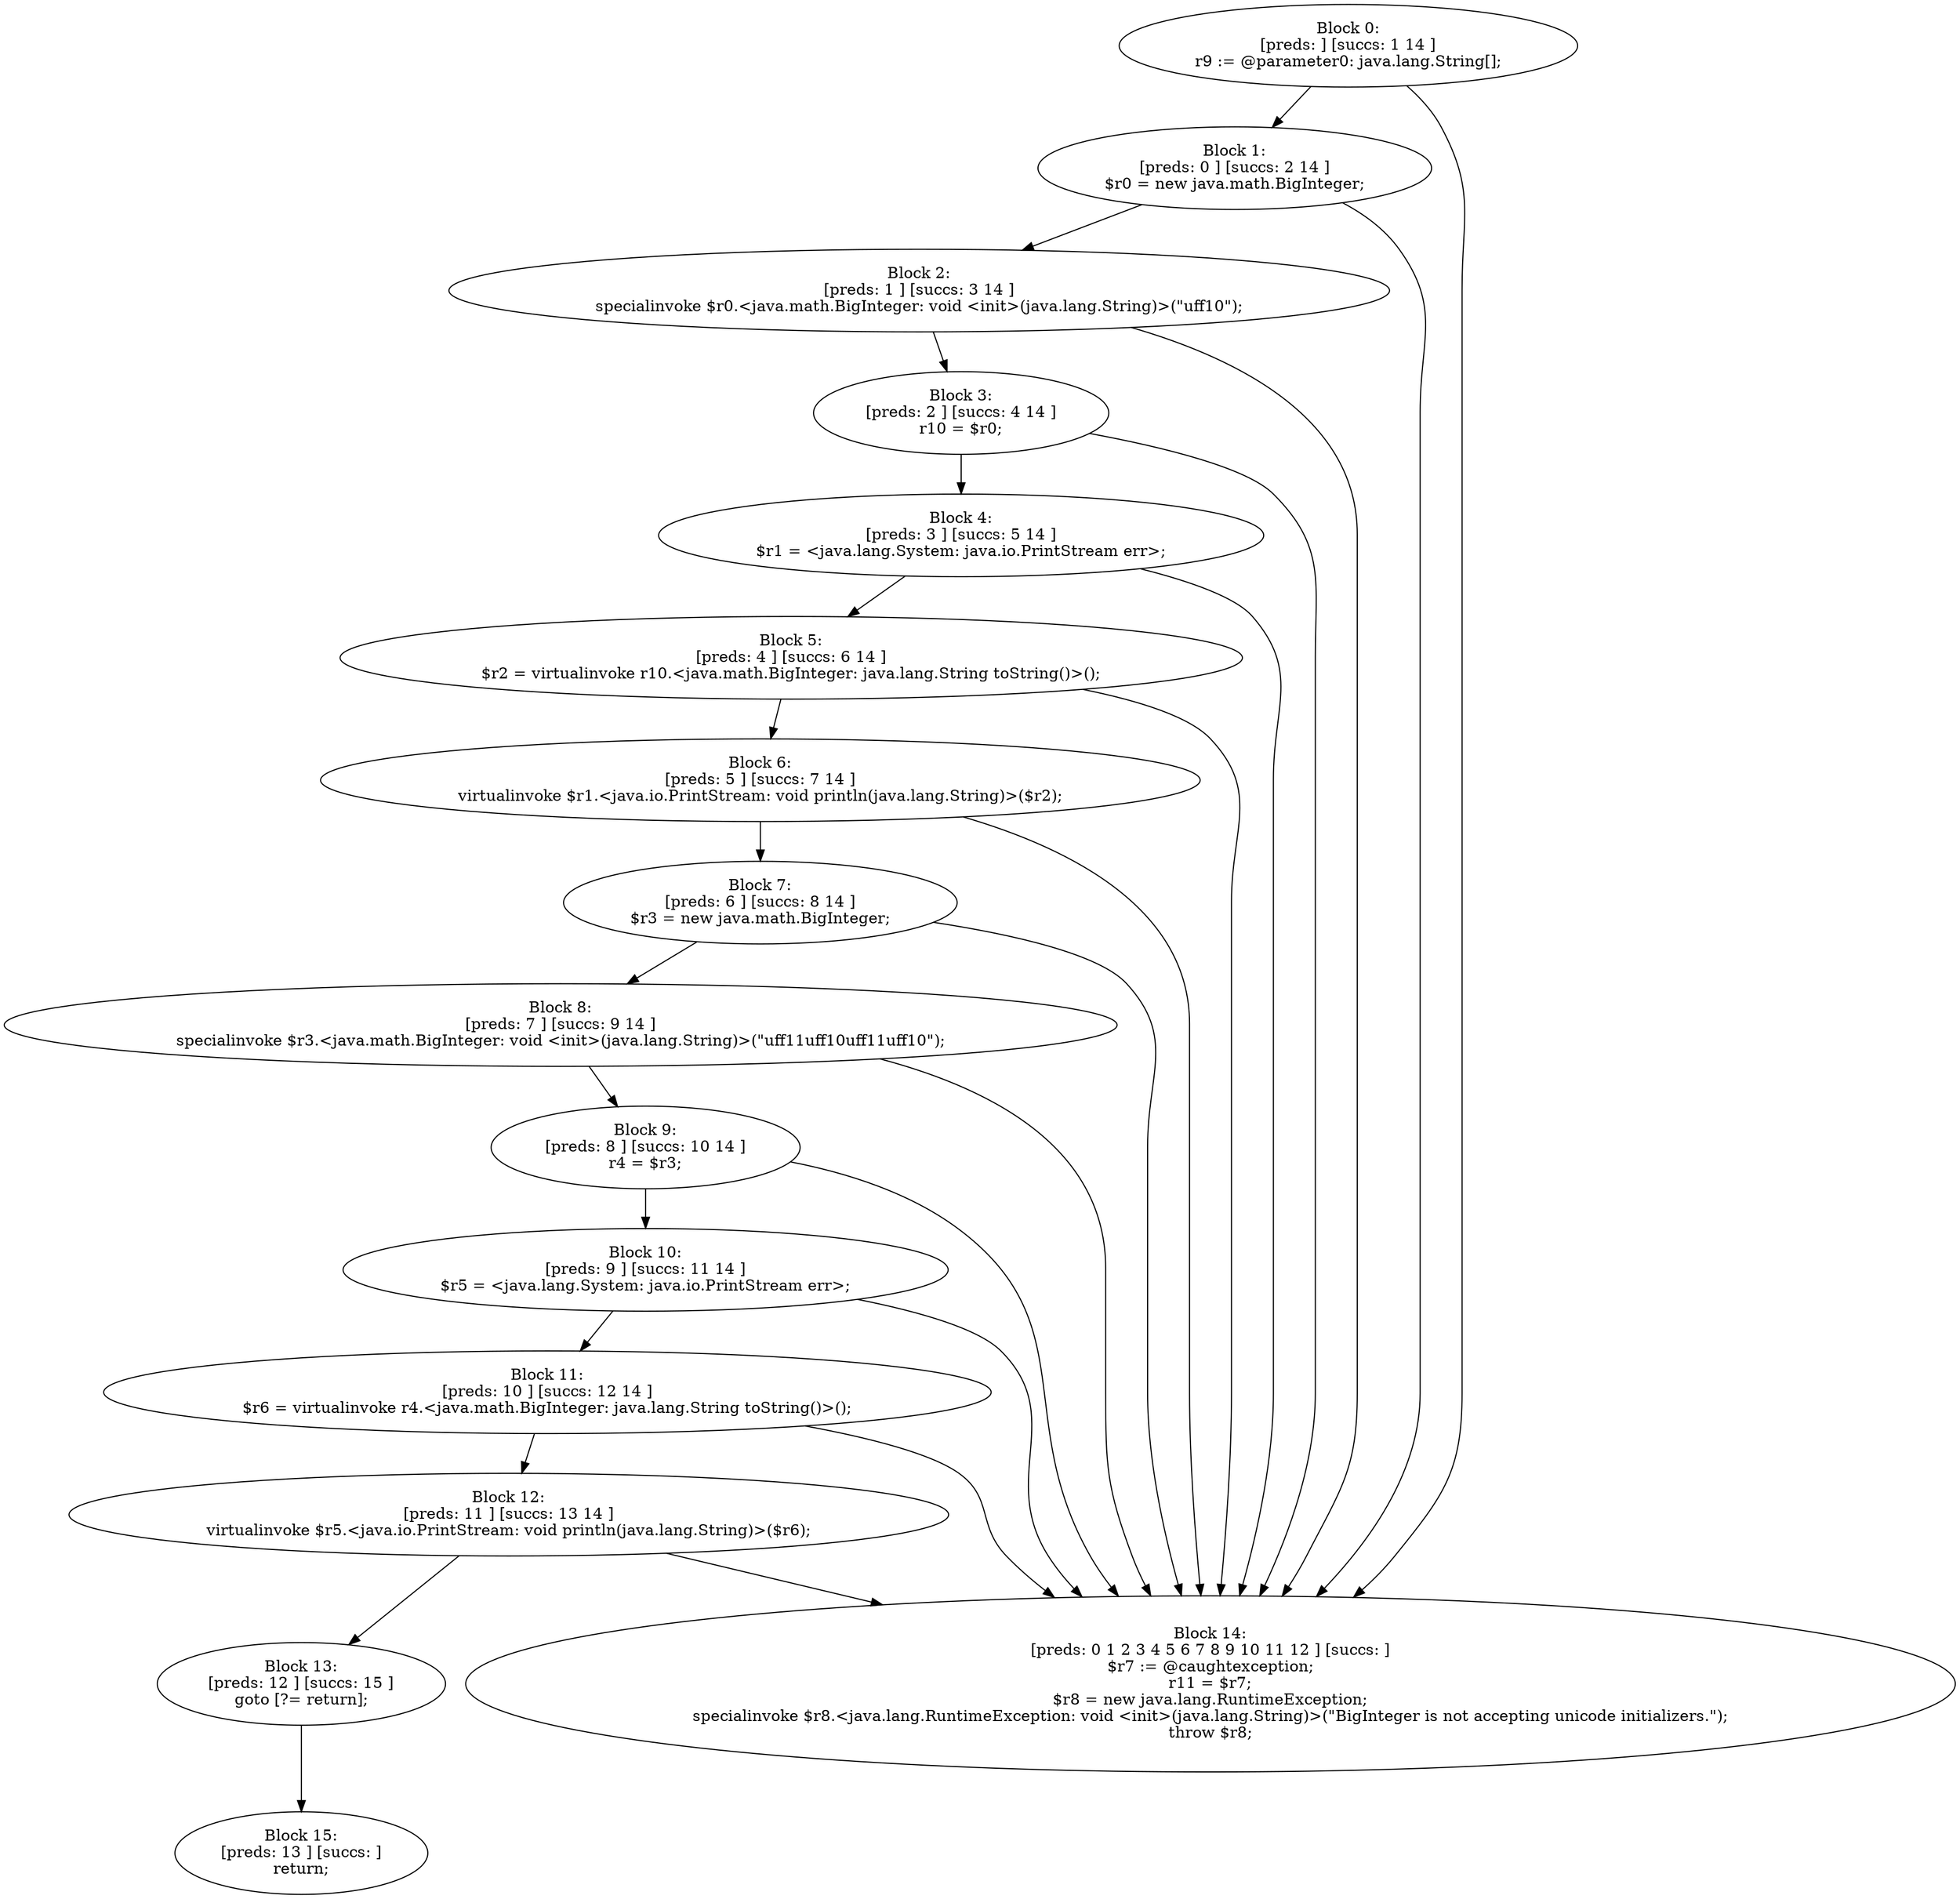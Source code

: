 digraph "unitGraph" {
    "Block 0:
[preds: ] [succs: 1 14 ]
r9 := @parameter0: java.lang.String[];
"
    "Block 1:
[preds: 0 ] [succs: 2 14 ]
$r0 = new java.math.BigInteger;
"
    "Block 2:
[preds: 1 ] [succs: 3 14 ]
specialinvoke $r0.<java.math.BigInteger: void <init>(java.lang.String)>(\"\uff10\");
"
    "Block 3:
[preds: 2 ] [succs: 4 14 ]
r10 = $r0;
"
    "Block 4:
[preds: 3 ] [succs: 5 14 ]
$r1 = <java.lang.System: java.io.PrintStream err>;
"
    "Block 5:
[preds: 4 ] [succs: 6 14 ]
$r2 = virtualinvoke r10.<java.math.BigInteger: java.lang.String toString()>();
"
    "Block 6:
[preds: 5 ] [succs: 7 14 ]
virtualinvoke $r1.<java.io.PrintStream: void println(java.lang.String)>($r2);
"
    "Block 7:
[preds: 6 ] [succs: 8 14 ]
$r3 = new java.math.BigInteger;
"
    "Block 8:
[preds: 7 ] [succs: 9 14 ]
specialinvoke $r3.<java.math.BigInteger: void <init>(java.lang.String)>(\"\uff11\uff10\uff11\uff10\");
"
    "Block 9:
[preds: 8 ] [succs: 10 14 ]
r4 = $r3;
"
    "Block 10:
[preds: 9 ] [succs: 11 14 ]
$r5 = <java.lang.System: java.io.PrintStream err>;
"
    "Block 11:
[preds: 10 ] [succs: 12 14 ]
$r6 = virtualinvoke r4.<java.math.BigInteger: java.lang.String toString()>();
"
    "Block 12:
[preds: 11 ] [succs: 13 14 ]
virtualinvoke $r5.<java.io.PrintStream: void println(java.lang.String)>($r6);
"
    "Block 13:
[preds: 12 ] [succs: 15 ]
goto [?= return];
"
    "Block 14:
[preds: 0 1 2 3 4 5 6 7 8 9 10 11 12 ] [succs: ]
$r7 := @caughtexception;
r11 = $r7;
$r8 = new java.lang.RuntimeException;
specialinvoke $r8.<java.lang.RuntimeException: void <init>(java.lang.String)>(\"BigInteger is not accepting unicode initializers.\");
throw $r8;
"
    "Block 15:
[preds: 13 ] [succs: ]
return;
"
    "Block 0:
[preds: ] [succs: 1 14 ]
r9 := @parameter0: java.lang.String[];
"->"Block 1:
[preds: 0 ] [succs: 2 14 ]
$r0 = new java.math.BigInteger;
";
    "Block 0:
[preds: ] [succs: 1 14 ]
r9 := @parameter0: java.lang.String[];
"->"Block 14:
[preds: 0 1 2 3 4 5 6 7 8 9 10 11 12 ] [succs: ]
$r7 := @caughtexception;
r11 = $r7;
$r8 = new java.lang.RuntimeException;
specialinvoke $r8.<java.lang.RuntimeException: void <init>(java.lang.String)>(\"BigInteger is not accepting unicode initializers.\");
throw $r8;
";
    "Block 1:
[preds: 0 ] [succs: 2 14 ]
$r0 = new java.math.BigInteger;
"->"Block 2:
[preds: 1 ] [succs: 3 14 ]
specialinvoke $r0.<java.math.BigInteger: void <init>(java.lang.String)>(\"\uff10\");
";
    "Block 1:
[preds: 0 ] [succs: 2 14 ]
$r0 = new java.math.BigInteger;
"->"Block 14:
[preds: 0 1 2 3 4 5 6 7 8 9 10 11 12 ] [succs: ]
$r7 := @caughtexception;
r11 = $r7;
$r8 = new java.lang.RuntimeException;
specialinvoke $r8.<java.lang.RuntimeException: void <init>(java.lang.String)>(\"BigInteger is not accepting unicode initializers.\");
throw $r8;
";
    "Block 2:
[preds: 1 ] [succs: 3 14 ]
specialinvoke $r0.<java.math.BigInteger: void <init>(java.lang.String)>(\"\uff10\");
"->"Block 3:
[preds: 2 ] [succs: 4 14 ]
r10 = $r0;
";
    "Block 2:
[preds: 1 ] [succs: 3 14 ]
specialinvoke $r0.<java.math.BigInteger: void <init>(java.lang.String)>(\"\uff10\");
"->"Block 14:
[preds: 0 1 2 3 4 5 6 7 8 9 10 11 12 ] [succs: ]
$r7 := @caughtexception;
r11 = $r7;
$r8 = new java.lang.RuntimeException;
specialinvoke $r8.<java.lang.RuntimeException: void <init>(java.lang.String)>(\"BigInteger is not accepting unicode initializers.\");
throw $r8;
";
    "Block 3:
[preds: 2 ] [succs: 4 14 ]
r10 = $r0;
"->"Block 4:
[preds: 3 ] [succs: 5 14 ]
$r1 = <java.lang.System: java.io.PrintStream err>;
";
    "Block 3:
[preds: 2 ] [succs: 4 14 ]
r10 = $r0;
"->"Block 14:
[preds: 0 1 2 3 4 5 6 7 8 9 10 11 12 ] [succs: ]
$r7 := @caughtexception;
r11 = $r7;
$r8 = new java.lang.RuntimeException;
specialinvoke $r8.<java.lang.RuntimeException: void <init>(java.lang.String)>(\"BigInteger is not accepting unicode initializers.\");
throw $r8;
";
    "Block 4:
[preds: 3 ] [succs: 5 14 ]
$r1 = <java.lang.System: java.io.PrintStream err>;
"->"Block 5:
[preds: 4 ] [succs: 6 14 ]
$r2 = virtualinvoke r10.<java.math.BigInteger: java.lang.String toString()>();
";
    "Block 4:
[preds: 3 ] [succs: 5 14 ]
$r1 = <java.lang.System: java.io.PrintStream err>;
"->"Block 14:
[preds: 0 1 2 3 4 5 6 7 8 9 10 11 12 ] [succs: ]
$r7 := @caughtexception;
r11 = $r7;
$r8 = new java.lang.RuntimeException;
specialinvoke $r8.<java.lang.RuntimeException: void <init>(java.lang.String)>(\"BigInteger is not accepting unicode initializers.\");
throw $r8;
";
    "Block 5:
[preds: 4 ] [succs: 6 14 ]
$r2 = virtualinvoke r10.<java.math.BigInteger: java.lang.String toString()>();
"->"Block 6:
[preds: 5 ] [succs: 7 14 ]
virtualinvoke $r1.<java.io.PrintStream: void println(java.lang.String)>($r2);
";
    "Block 5:
[preds: 4 ] [succs: 6 14 ]
$r2 = virtualinvoke r10.<java.math.BigInteger: java.lang.String toString()>();
"->"Block 14:
[preds: 0 1 2 3 4 5 6 7 8 9 10 11 12 ] [succs: ]
$r7 := @caughtexception;
r11 = $r7;
$r8 = new java.lang.RuntimeException;
specialinvoke $r8.<java.lang.RuntimeException: void <init>(java.lang.String)>(\"BigInteger is not accepting unicode initializers.\");
throw $r8;
";
    "Block 6:
[preds: 5 ] [succs: 7 14 ]
virtualinvoke $r1.<java.io.PrintStream: void println(java.lang.String)>($r2);
"->"Block 7:
[preds: 6 ] [succs: 8 14 ]
$r3 = new java.math.BigInteger;
";
    "Block 6:
[preds: 5 ] [succs: 7 14 ]
virtualinvoke $r1.<java.io.PrintStream: void println(java.lang.String)>($r2);
"->"Block 14:
[preds: 0 1 2 3 4 5 6 7 8 9 10 11 12 ] [succs: ]
$r7 := @caughtexception;
r11 = $r7;
$r8 = new java.lang.RuntimeException;
specialinvoke $r8.<java.lang.RuntimeException: void <init>(java.lang.String)>(\"BigInteger is not accepting unicode initializers.\");
throw $r8;
";
    "Block 7:
[preds: 6 ] [succs: 8 14 ]
$r3 = new java.math.BigInteger;
"->"Block 8:
[preds: 7 ] [succs: 9 14 ]
specialinvoke $r3.<java.math.BigInteger: void <init>(java.lang.String)>(\"\uff11\uff10\uff11\uff10\");
";
    "Block 7:
[preds: 6 ] [succs: 8 14 ]
$r3 = new java.math.BigInteger;
"->"Block 14:
[preds: 0 1 2 3 4 5 6 7 8 9 10 11 12 ] [succs: ]
$r7 := @caughtexception;
r11 = $r7;
$r8 = new java.lang.RuntimeException;
specialinvoke $r8.<java.lang.RuntimeException: void <init>(java.lang.String)>(\"BigInteger is not accepting unicode initializers.\");
throw $r8;
";
    "Block 8:
[preds: 7 ] [succs: 9 14 ]
specialinvoke $r3.<java.math.BigInteger: void <init>(java.lang.String)>(\"\uff11\uff10\uff11\uff10\");
"->"Block 9:
[preds: 8 ] [succs: 10 14 ]
r4 = $r3;
";
    "Block 8:
[preds: 7 ] [succs: 9 14 ]
specialinvoke $r3.<java.math.BigInteger: void <init>(java.lang.String)>(\"\uff11\uff10\uff11\uff10\");
"->"Block 14:
[preds: 0 1 2 3 4 5 6 7 8 9 10 11 12 ] [succs: ]
$r7 := @caughtexception;
r11 = $r7;
$r8 = new java.lang.RuntimeException;
specialinvoke $r8.<java.lang.RuntimeException: void <init>(java.lang.String)>(\"BigInteger is not accepting unicode initializers.\");
throw $r8;
";
    "Block 9:
[preds: 8 ] [succs: 10 14 ]
r4 = $r3;
"->"Block 10:
[preds: 9 ] [succs: 11 14 ]
$r5 = <java.lang.System: java.io.PrintStream err>;
";
    "Block 9:
[preds: 8 ] [succs: 10 14 ]
r4 = $r3;
"->"Block 14:
[preds: 0 1 2 3 4 5 6 7 8 9 10 11 12 ] [succs: ]
$r7 := @caughtexception;
r11 = $r7;
$r8 = new java.lang.RuntimeException;
specialinvoke $r8.<java.lang.RuntimeException: void <init>(java.lang.String)>(\"BigInteger is not accepting unicode initializers.\");
throw $r8;
";
    "Block 10:
[preds: 9 ] [succs: 11 14 ]
$r5 = <java.lang.System: java.io.PrintStream err>;
"->"Block 11:
[preds: 10 ] [succs: 12 14 ]
$r6 = virtualinvoke r4.<java.math.BigInteger: java.lang.String toString()>();
";
    "Block 10:
[preds: 9 ] [succs: 11 14 ]
$r5 = <java.lang.System: java.io.PrintStream err>;
"->"Block 14:
[preds: 0 1 2 3 4 5 6 7 8 9 10 11 12 ] [succs: ]
$r7 := @caughtexception;
r11 = $r7;
$r8 = new java.lang.RuntimeException;
specialinvoke $r8.<java.lang.RuntimeException: void <init>(java.lang.String)>(\"BigInteger is not accepting unicode initializers.\");
throw $r8;
";
    "Block 11:
[preds: 10 ] [succs: 12 14 ]
$r6 = virtualinvoke r4.<java.math.BigInteger: java.lang.String toString()>();
"->"Block 12:
[preds: 11 ] [succs: 13 14 ]
virtualinvoke $r5.<java.io.PrintStream: void println(java.lang.String)>($r6);
";
    "Block 11:
[preds: 10 ] [succs: 12 14 ]
$r6 = virtualinvoke r4.<java.math.BigInteger: java.lang.String toString()>();
"->"Block 14:
[preds: 0 1 2 3 4 5 6 7 8 9 10 11 12 ] [succs: ]
$r7 := @caughtexception;
r11 = $r7;
$r8 = new java.lang.RuntimeException;
specialinvoke $r8.<java.lang.RuntimeException: void <init>(java.lang.String)>(\"BigInteger is not accepting unicode initializers.\");
throw $r8;
";
    "Block 12:
[preds: 11 ] [succs: 13 14 ]
virtualinvoke $r5.<java.io.PrintStream: void println(java.lang.String)>($r6);
"->"Block 13:
[preds: 12 ] [succs: 15 ]
goto [?= return];
";
    "Block 12:
[preds: 11 ] [succs: 13 14 ]
virtualinvoke $r5.<java.io.PrintStream: void println(java.lang.String)>($r6);
"->"Block 14:
[preds: 0 1 2 3 4 5 6 7 8 9 10 11 12 ] [succs: ]
$r7 := @caughtexception;
r11 = $r7;
$r8 = new java.lang.RuntimeException;
specialinvoke $r8.<java.lang.RuntimeException: void <init>(java.lang.String)>(\"BigInteger is not accepting unicode initializers.\");
throw $r8;
";
    "Block 13:
[preds: 12 ] [succs: 15 ]
goto [?= return];
"->"Block 15:
[preds: 13 ] [succs: ]
return;
";
}
